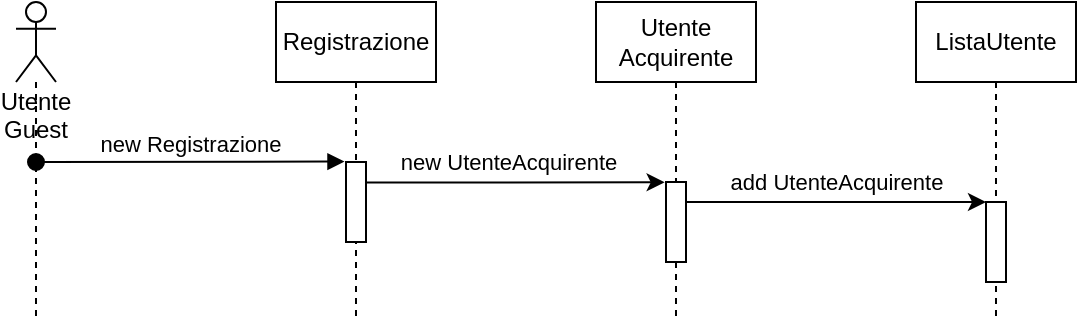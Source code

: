 <mxfile version="20.2.3" type="device"><diagram id="kgpKYQtTHZ0yAKxKKP6v" name="Page-1"><mxGraphModel dx="693" dy="357" grid="1" gridSize="10" guides="1" tooltips="1" connect="1" arrows="1" fold="1" page="1" pageScale="1" pageWidth="850" pageHeight="1100" math="0" shadow="0"><root><mxCell id="0"/><mxCell id="1" parent="0"/><mxCell id="4uG0RMhmMpfTdlDFLXMd-1" value="Utente Guest" style="shape=umlLifeline;participant=umlActor;perimeter=lifelinePerimeter;whiteSpace=wrap;html=1;container=1;collapsible=0;recursiveResize=0;verticalAlign=top;spacingTop=36;outlineConnect=0;" vertex="1" parent="1"><mxGeometry x="30" y="80" width="20" height="160" as="geometry"/></mxCell><mxCell id="4uG0RMhmMpfTdlDFLXMd-3" value="new Registrazione" style="html=1;verticalAlign=bottom;startArrow=oval;startFill=1;endArrow=block;startSize=8;rounded=0;entryX=-0.075;entryY=-0.006;entryDx=0;entryDy=0;entryPerimeter=0;" edge="1" parent="4uG0RMhmMpfTdlDFLXMd-1" target="4uG0RMhmMpfTdlDFLXMd-34"><mxGeometry width="60" relative="1" as="geometry"><mxPoint x="10" y="80" as="sourcePoint"/><mxPoint x="170" y="80" as="targetPoint"/><mxPoint as="offset"/></mxGeometry></mxCell><mxCell id="4uG0RMhmMpfTdlDFLXMd-32" value="Registrazione" style="shape=umlLifeline;perimeter=lifelinePerimeter;whiteSpace=wrap;html=1;container=1;collapsible=0;recursiveResize=0;outlineConnect=0;" vertex="1" parent="1"><mxGeometry x="160" y="80" width="80" height="160" as="geometry"/></mxCell><mxCell id="4uG0RMhmMpfTdlDFLXMd-34" value="" style="html=1;points=[];perimeter=orthogonalPerimeter;" vertex="1" parent="4uG0RMhmMpfTdlDFLXMd-32"><mxGeometry x="35" y="80" width="10" height="40" as="geometry"/></mxCell><mxCell id="4uG0RMhmMpfTdlDFLXMd-33" value="Utente Acquirente" style="shape=umlLifeline;perimeter=lifelinePerimeter;whiteSpace=wrap;html=1;container=1;collapsible=0;recursiveResize=0;outlineConnect=0;" vertex="1" parent="1"><mxGeometry x="320" y="80" width="80" height="160" as="geometry"/></mxCell><mxCell id="4uG0RMhmMpfTdlDFLXMd-35" value="" style="html=1;points=[];perimeter=orthogonalPerimeter;" vertex="1" parent="4uG0RMhmMpfTdlDFLXMd-33"><mxGeometry x="35" y="90" width="10" height="40" as="geometry"/></mxCell><mxCell id="4uG0RMhmMpfTdlDFLXMd-36" value="new UtenteAcquirente" style="edgeStyle=orthogonalEdgeStyle;rounded=0;orthogonalLoop=1;jettySize=auto;html=1;entryX=-0.069;entryY=0.004;entryDx=0;entryDy=0;entryPerimeter=0;" edge="1" parent="1" source="4uG0RMhmMpfTdlDFLXMd-34" target="4uG0RMhmMpfTdlDFLXMd-35"><mxGeometry x="-0.039" y="10" relative="1" as="geometry"><Array as="points"><mxPoint x="260" y="170"/></Array><mxPoint as="offset"/></mxGeometry></mxCell><mxCell id="4uG0RMhmMpfTdlDFLXMd-38" value="ListaUtente" style="shape=umlLifeline;perimeter=lifelinePerimeter;whiteSpace=wrap;html=1;container=1;collapsible=0;recursiveResize=0;outlineConnect=0;" vertex="1" parent="1"><mxGeometry x="480" y="80" width="80" height="160" as="geometry"/></mxCell><mxCell id="4uG0RMhmMpfTdlDFLXMd-39" value="" style="html=1;points=[];perimeter=orthogonalPerimeter;" vertex="1" parent="4uG0RMhmMpfTdlDFLXMd-38"><mxGeometry x="35" y="100" width="10" height="40" as="geometry"/></mxCell><mxCell id="4uG0RMhmMpfTdlDFLXMd-41" value="add UtenteAcquirente" style="edgeStyle=orthogonalEdgeStyle;rounded=0;orthogonalLoop=1;jettySize=auto;html=1;" edge="1" parent="1" source="4uG0RMhmMpfTdlDFLXMd-35" target="4uG0RMhmMpfTdlDFLXMd-39"><mxGeometry x="0.0" y="10" relative="1" as="geometry"><Array as="points"><mxPoint x="440" y="180"/><mxPoint x="440" y="180"/></Array><mxPoint as="offset"/></mxGeometry></mxCell></root></mxGraphModel></diagram></mxfile>
